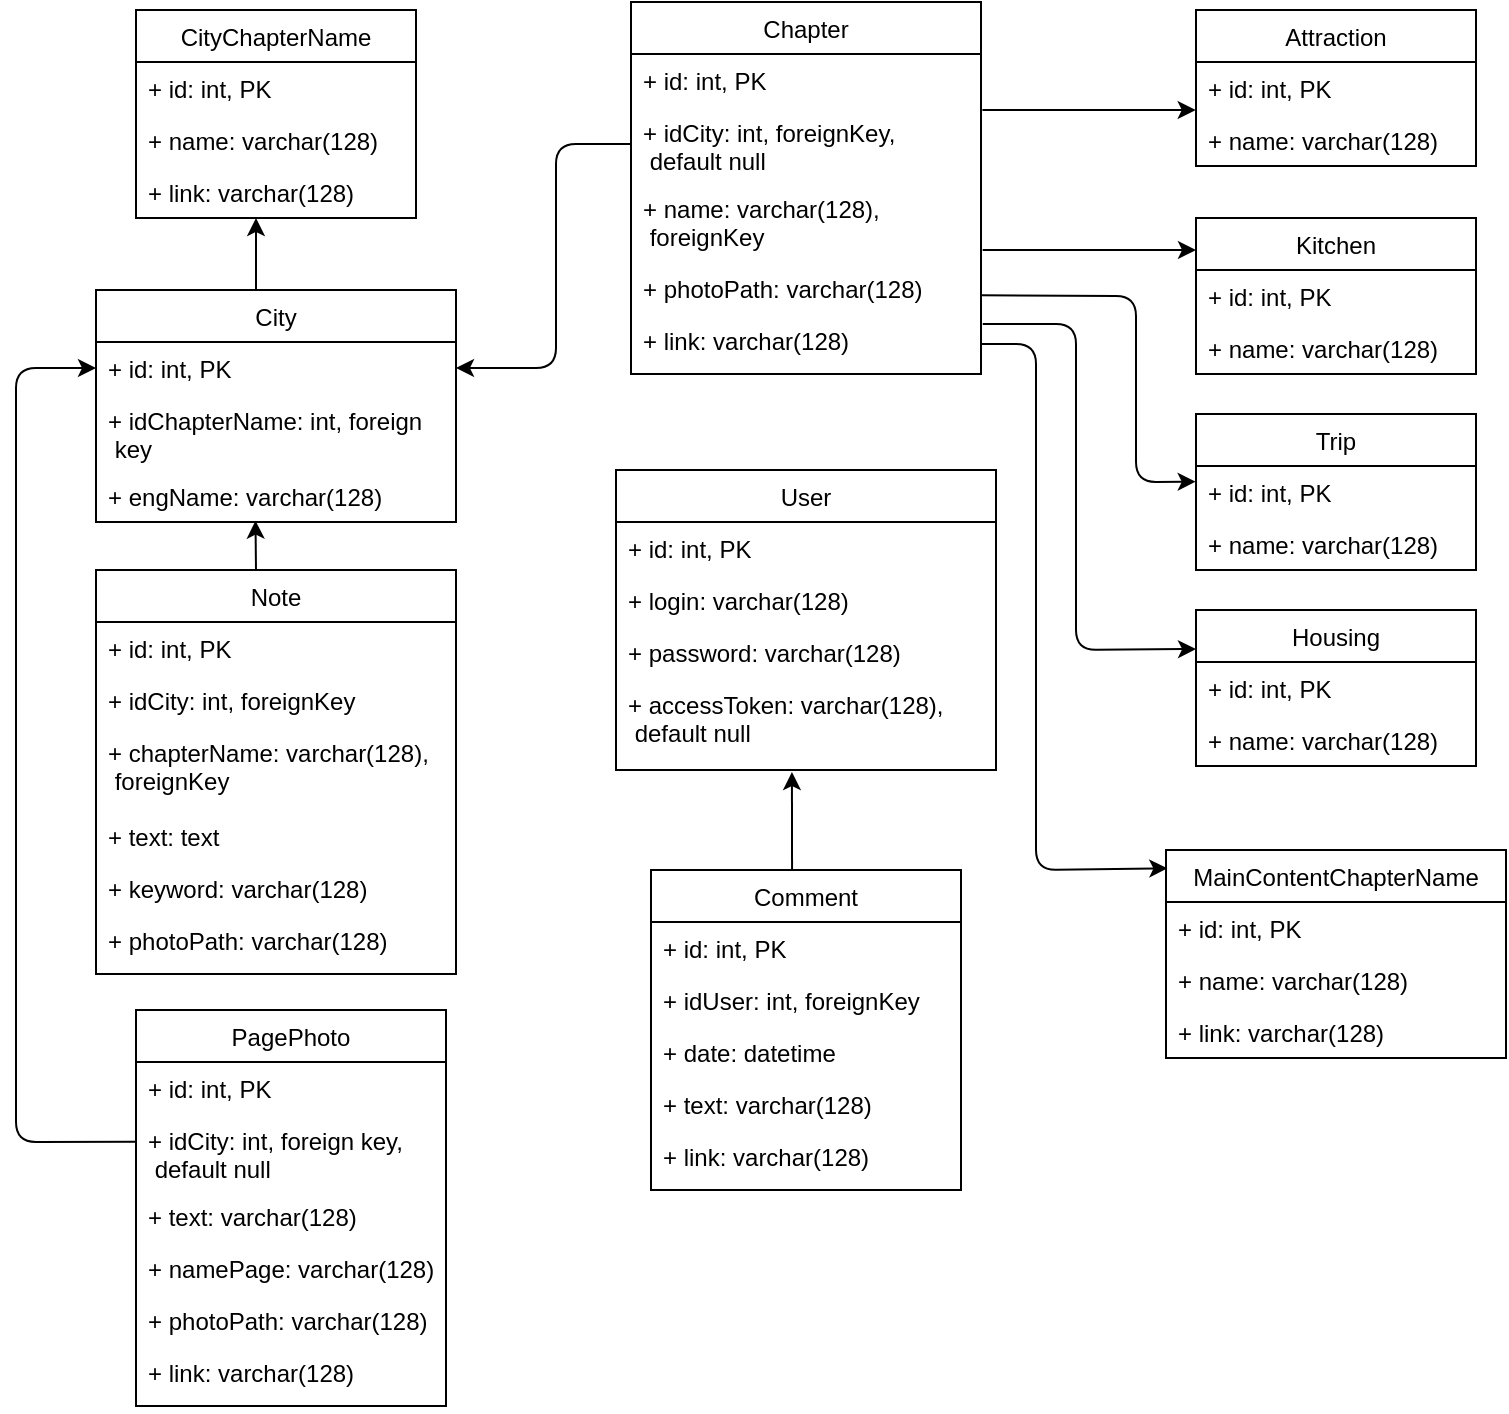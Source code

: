 <mxfile version="13.10.4" type="device"><diagram id="Y-vT7oSMjih5h1B2QCS8" name="Page-1"><mxGraphModel dx="982" dy="656" grid="1" gridSize="10" guides="1" tooltips="1" connect="1" arrows="1" fold="1" page="1" pageScale="1" pageWidth="850" pageHeight="1100" math="0" shadow="0"><root><mxCell id="0"/><mxCell id="1" parent="0"/><mxCell id="MMz_KWwNcWaqS6QB0XBZ-1" value="Attraction" style="swimlane;fontStyle=0;childLayout=stackLayout;horizontal=1;startSize=26;fillColor=none;horizontalStack=0;resizeParent=1;resizeParentMax=0;resizeLast=0;collapsible=1;marginBottom=0;" vertex="1" parent="1"><mxGeometry x="630" y="110" width="140" height="78" as="geometry"/></mxCell><mxCell id="MMz_KWwNcWaqS6QB0XBZ-2" value="+ id: int, PK" style="text;strokeColor=none;fillColor=none;align=left;verticalAlign=top;spacingLeft=4;spacingRight=4;overflow=hidden;rotatable=0;points=[[0,0.5],[1,0.5]];portConstraint=eastwest;" vertex="1" parent="MMz_KWwNcWaqS6QB0XBZ-1"><mxGeometry y="26" width="140" height="26" as="geometry"/></mxCell><mxCell id="MMz_KWwNcWaqS6QB0XBZ-4" value="+ name: varchar(128)" style="text;strokeColor=none;fillColor=none;align=left;verticalAlign=top;spacingLeft=4;spacingRight=4;overflow=hidden;rotatable=0;points=[[0,0.5],[1,0.5]];portConstraint=eastwest;" vertex="1" parent="MMz_KWwNcWaqS6QB0XBZ-1"><mxGeometry y="52" width="140" height="26" as="geometry"/></mxCell><mxCell id="MMz_KWwNcWaqS6QB0XBZ-5" value="Chapter" style="swimlane;fontStyle=0;childLayout=stackLayout;horizontal=1;startSize=26;fillColor=none;horizontalStack=0;resizeParent=1;resizeParentMax=0;resizeLast=0;collapsible=1;marginBottom=0;" vertex="1" parent="1"><mxGeometry x="347.5" y="106" width="175" height="186" as="geometry"/></mxCell><mxCell id="MMz_KWwNcWaqS6QB0XBZ-6" value="+ id: int, PK" style="text;strokeColor=none;fillColor=none;align=left;verticalAlign=top;spacingLeft=4;spacingRight=4;overflow=hidden;rotatable=0;points=[[0,0.5],[1,0.5]];portConstraint=eastwest;" vertex="1" parent="MMz_KWwNcWaqS6QB0XBZ-5"><mxGeometry y="26" width="175" height="26" as="geometry"/></mxCell><mxCell id="MMz_KWwNcWaqS6QB0XBZ-14" value="+ idCity: int, foreignKey,&#xa; default null" style="text;strokeColor=none;fillColor=none;align=left;verticalAlign=top;spacingLeft=4;spacingRight=4;overflow=hidden;rotatable=0;points=[[0,0.5],[1,0.5]];portConstraint=eastwest;" vertex="1" parent="MMz_KWwNcWaqS6QB0XBZ-5"><mxGeometry y="52" width="175" height="38" as="geometry"/></mxCell><mxCell id="MMz_KWwNcWaqS6QB0XBZ-15" value="+ name: varchar(128),&#xa; foreignKey" style="text;strokeColor=none;fillColor=none;align=left;verticalAlign=top;spacingLeft=4;spacingRight=4;overflow=hidden;rotatable=0;points=[[0,0.5],[1,0.5]];portConstraint=eastwest;" vertex="1" parent="MMz_KWwNcWaqS6QB0XBZ-5"><mxGeometry y="90" width="175" height="40" as="geometry"/></mxCell><mxCell id="MMz_KWwNcWaqS6QB0XBZ-16" value="+ photoPath: varchar(128)" style="text;strokeColor=none;fillColor=none;align=left;verticalAlign=top;spacingLeft=4;spacingRight=4;overflow=hidden;rotatable=0;points=[[0,0.5],[1,0.5]];portConstraint=eastwest;" vertex="1" parent="MMz_KWwNcWaqS6QB0XBZ-5"><mxGeometry y="130" width="175" height="26" as="geometry"/></mxCell><mxCell id="MMz_KWwNcWaqS6QB0XBZ-7" value="+ link: varchar(128)" style="text;strokeColor=none;fillColor=none;align=left;verticalAlign=top;spacingLeft=4;spacingRight=4;overflow=hidden;rotatable=0;points=[[0,0.5],[1,0.5]];portConstraint=eastwest;" vertex="1" parent="MMz_KWwNcWaqS6QB0XBZ-5"><mxGeometry y="156" width="175" height="30" as="geometry"/></mxCell><mxCell id="MMz_KWwNcWaqS6QB0XBZ-8" value="City" style="swimlane;fontStyle=0;childLayout=stackLayout;horizontal=1;startSize=26;fillColor=none;horizontalStack=0;resizeParent=1;resizeParentMax=0;resizeLast=0;collapsible=1;marginBottom=0;" vertex="1" parent="1"><mxGeometry x="80" y="250" width="180" height="116" as="geometry"/></mxCell><mxCell id="MMz_KWwNcWaqS6QB0XBZ-9" value="+ id: int, PK" style="text;strokeColor=none;fillColor=none;align=left;verticalAlign=top;spacingLeft=4;spacingRight=4;overflow=hidden;rotatable=0;points=[[0,0.5],[1,0.5]];portConstraint=eastwest;" vertex="1" parent="MMz_KWwNcWaqS6QB0XBZ-8"><mxGeometry y="26" width="180" height="26" as="geometry"/></mxCell><mxCell id="MMz_KWwNcWaqS6QB0XBZ-17" value="+ idChapterName: int, foreign&#xa; key" style="text;strokeColor=none;fillColor=none;align=left;verticalAlign=top;spacingLeft=4;spacingRight=4;overflow=hidden;rotatable=0;points=[[0,0.5],[1,0.5]];portConstraint=eastwest;" vertex="1" parent="MMz_KWwNcWaqS6QB0XBZ-8"><mxGeometry y="52" width="180" height="38" as="geometry"/></mxCell><mxCell id="MMz_KWwNcWaqS6QB0XBZ-10" value="+ engName: varchar(128)" style="text;strokeColor=none;fillColor=none;align=left;verticalAlign=top;spacingLeft=4;spacingRight=4;overflow=hidden;rotatable=0;points=[[0,0.5],[1,0.5]];portConstraint=eastwest;" vertex="1" parent="MMz_KWwNcWaqS6QB0XBZ-8"><mxGeometry y="90" width="180" height="26" as="geometry"/></mxCell><mxCell id="MMz_KWwNcWaqS6QB0XBZ-11" value="CityChapterName" style="swimlane;fontStyle=0;childLayout=stackLayout;horizontal=1;startSize=26;fillColor=none;horizontalStack=0;resizeParent=1;resizeParentMax=0;resizeLast=0;collapsible=1;marginBottom=0;" vertex="1" parent="1"><mxGeometry x="100" y="110" width="140" height="104" as="geometry"/></mxCell><mxCell id="MMz_KWwNcWaqS6QB0XBZ-12" value="+ id: int, PK" style="text;strokeColor=none;fillColor=none;align=left;verticalAlign=top;spacingLeft=4;spacingRight=4;overflow=hidden;rotatable=0;points=[[0,0.5],[1,0.5]];portConstraint=eastwest;" vertex="1" parent="MMz_KWwNcWaqS6QB0XBZ-11"><mxGeometry y="26" width="140" height="26" as="geometry"/></mxCell><mxCell id="MMz_KWwNcWaqS6QB0XBZ-18" value="+ name: varchar(128)" style="text;strokeColor=none;fillColor=none;align=left;verticalAlign=top;spacingLeft=4;spacingRight=4;overflow=hidden;rotatable=0;points=[[0,0.5],[1,0.5]];portConstraint=eastwest;" vertex="1" parent="MMz_KWwNcWaqS6QB0XBZ-11"><mxGeometry y="52" width="140" height="26" as="geometry"/></mxCell><mxCell id="MMz_KWwNcWaqS6QB0XBZ-13" value="+ link: varchar(128)" style="text;strokeColor=none;fillColor=none;align=left;verticalAlign=top;spacingLeft=4;spacingRight=4;overflow=hidden;rotatable=0;points=[[0,0.5],[1,0.5]];portConstraint=eastwest;" vertex="1" parent="MMz_KWwNcWaqS6QB0XBZ-11"><mxGeometry y="78" width="140" height="26" as="geometry"/></mxCell><mxCell id="MMz_KWwNcWaqS6QB0XBZ-19" value="Comment" style="swimlane;fontStyle=0;childLayout=stackLayout;horizontal=1;startSize=26;fillColor=none;horizontalStack=0;resizeParent=1;resizeParentMax=0;resizeLast=0;collapsible=1;marginBottom=0;" vertex="1" parent="1"><mxGeometry x="357.5" y="540" width="155" height="160" as="geometry"/></mxCell><mxCell id="MMz_KWwNcWaqS6QB0XBZ-20" value="+ id: int, PK" style="text;strokeColor=none;fillColor=none;align=left;verticalAlign=top;spacingLeft=4;spacingRight=4;overflow=hidden;rotatable=0;points=[[0,0.5],[1,0.5]];portConstraint=eastwest;" vertex="1" parent="MMz_KWwNcWaqS6QB0XBZ-19"><mxGeometry y="26" width="155" height="26" as="geometry"/></mxCell><mxCell id="MMz_KWwNcWaqS6QB0XBZ-21" value="+ idUser: int, foreignKey" style="text;strokeColor=none;fillColor=none;align=left;verticalAlign=top;spacingLeft=4;spacingRight=4;overflow=hidden;rotatable=0;points=[[0,0.5],[1,0.5]];portConstraint=eastwest;" vertex="1" parent="MMz_KWwNcWaqS6QB0XBZ-19"><mxGeometry y="52" width="155" height="26" as="geometry"/></mxCell><mxCell id="MMz_KWwNcWaqS6QB0XBZ-22" value="+ date: datetime" style="text;strokeColor=none;fillColor=none;align=left;verticalAlign=top;spacingLeft=4;spacingRight=4;overflow=hidden;rotatable=0;points=[[0,0.5],[1,0.5]];portConstraint=eastwest;" vertex="1" parent="MMz_KWwNcWaqS6QB0XBZ-19"><mxGeometry y="78" width="155" height="26" as="geometry"/></mxCell><mxCell id="MMz_KWwNcWaqS6QB0XBZ-23" value="+ text: varchar(128)" style="text;strokeColor=none;fillColor=none;align=left;verticalAlign=top;spacingLeft=4;spacingRight=4;overflow=hidden;rotatable=0;points=[[0,0.5],[1,0.5]];portConstraint=eastwest;" vertex="1" parent="MMz_KWwNcWaqS6QB0XBZ-19"><mxGeometry y="104" width="155" height="26" as="geometry"/></mxCell><mxCell id="MMz_KWwNcWaqS6QB0XBZ-24" value="+ link: varchar(128)" style="text;strokeColor=none;fillColor=none;align=left;verticalAlign=top;spacingLeft=4;spacingRight=4;overflow=hidden;rotatable=0;points=[[0,0.5],[1,0.5]];portConstraint=eastwest;" vertex="1" parent="MMz_KWwNcWaqS6QB0XBZ-19"><mxGeometry y="130" width="155" height="30" as="geometry"/></mxCell><mxCell id="MMz_KWwNcWaqS6QB0XBZ-25" value="Kitchen" style="swimlane;fontStyle=0;childLayout=stackLayout;horizontal=1;startSize=26;fillColor=none;horizontalStack=0;resizeParent=1;resizeParentMax=0;resizeLast=0;collapsible=1;marginBottom=0;" vertex="1" parent="1"><mxGeometry x="630" y="214" width="140" height="78" as="geometry"/></mxCell><mxCell id="MMz_KWwNcWaqS6QB0XBZ-26" value="+ id: int, PK" style="text;strokeColor=none;fillColor=none;align=left;verticalAlign=top;spacingLeft=4;spacingRight=4;overflow=hidden;rotatable=0;points=[[0,0.5],[1,0.5]];portConstraint=eastwest;" vertex="1" parent="MMz_KWwNcWaqS6QB0XBZ-25"><mxGeometry y="26" width="140" height="26" as="geometry"/></mxCell><mxCell id="MMz_KWwNcWaqS6QB0XBZ-27" value="+ name: varchar(128)" style="text;strokeColor=none;fillColor=none;align=left;verticalAlign=top;spacingLeft=4;spacingRight=4;overflow=hidden;rotatable=0;points=[[0,0.5],[1,0.5]];portConstraint=eastwest;" vertex="1" parent="MMz_KWwNcWaqS6QB0XBZ-25"><mxGeometry y="52" width="140" height="26" as="geometry"/></mxCell><mxCell id="MMz_KWwNcWaqS6QB0XBZ-28" value="Housing" style="swimlane;fontStyle=0;childLayout=stackLayout;horizontal=1;startSize=26;fillColor=none;horizontalStack=0;resizeParent=1;resizeParentMax=0;resizeLast=0;collapsible=1;marginBottom=0;" vertex="1" parent="1"><mxGeometry x="630" y="410" width="140" height="78" as="geometry"/></mxCell><mxCell id="MMz_KWwNcWaqS6QB0XBZ-29" value="+ id: int, PK" style="text;strokeColor=none;fillColor=none;align=left;verticalAlign=top;spacingLeft=4;spacingRight=4;overflow=hidden;rotatable=0;points=[[0,0.5],[1,0.5]];portConstraint=eastwest;" vertex="1" parent="MMz_KWwNcWaqS6QB0XBZ-28"><mxGeometry y="26" width="140" height="26" as="geometry"/></mxCell><mxCell id="MMz_KWwNcWaqS6QB0XBZ-30" value="+ name: varchar(128)" style="text;strokeColor=none;fillColor=none;align=left;verticalAlign=top;spacingLeft=4;spacingRight=4;overflow=hidden;rotatable=0;points=[[0,0.5],[1,0.5]];portConstraint=eastwest;" vertex="1" parent="MMz_KWwNcWaqS6QB0XBZ-28"><mxGeometry y="52" width="140" height="26" as="geometry"/></mxCell><mxCell id="MMz_KWwNcWaqS6QB0XBZ-31" value="MainContentChapterName" style="swimlane;fontStyle=0;childLayout=stackLayout;horizontal=1;startSize=26;fillColor=none;horizontalStack=0;resizeParent=1;resizeParentMax=0;resizeLast=0;collapsible=1;marginBottom=0;" vertex="1" parent="1"><mxGeometry x="615" y="530" width="170" height="104" as="geometry"/></mxCell><mxCell id="MMz_KWwNcWaqS6QB0XBZ-32" value="+ id: int, PK" style="text;strokeColor=none;fillColor=none;align=left;verticalAlign=top;spacingLeft=4;spacingRight=4;overflow=hidden;rotatable=0;points=[[0,0.5],[1,0.5]];portConstraint=eastwest;" vertex="1" parent="MMz_KWwNcWaqS6QB0XBZ-31"><mxGeometry y="26" width="170" height="26" as="geometry"/></mxCell><mxCell id="MMz_KWwNcWaqS6QB0XBZ-33" value="+ name: varchar(128)" style="text;strokeColor=none;fillColor=none;align=left;verticalAlign=top;spacingLeft=4;spacingRight=4;overflow=hidden;rotatable=0;points=[[0,0.5],[1,0.5]];portConstraint=eastwest;" vertex="1" parent="MMz_KWwNcWaqS6QB0XBZ-31"><mxGeometry y="52" width="170" height="26" as="geometry"/></mxCell><mxCell id="MMz_KWwNcWaqS6QB0XBZ-34" value="+ link: varchar(128)" style="text;strokeColor=none;fillColor=none;align=left;verticalAlign=top;spacingLeft=4;spacingRight=4;overflow=hidden;rotatable=0;points=[[0,0.5],[1,0.5]];portConstraint=eastwest;" vertex="1" parent="MMz_KWwNcWaqS6QB0XBZ-31"><mxGeometry y="78" width="170" height="26" as="geometry"/></mxCell><mxCell id="MMz_KWwNcWaqS6QB0XBZ-35" value="Note" style="swimlane;fontStyle=0;childLayout=stackLayout;horizontal=1;startSize=26;fillColor=none;horizontalStack=0;resizeParent=1;resizeParentMax=0;resizeLast=0;collapsible=1;marginBottom=0;" vertex="1" parent="1"><mxGeometry x="80" y="390" width="180" height="202" as="geometry"/></mxCell><mxCell id="MMz_KWwNcWaqS6QB0XBZ-36" value="+ id: int, PK" style="text;strokeColor=none;fillColor=none;align=left;verticalAlign=top;spacingLeft=4;spacingRight=4;overflow=hidden;rotatable=0;points=[[0,0.5],[1,0.5]];portConstraint=eastwest;" vertex="1" parent="MMz_KWwNcWaqS6QB0XBZ-35"><mxGeometry y="26" width="180" height="26" as="geometry"/></mxCell><mxCell id="MMz_KWwNcWaqS6QB0XBZ-37" value="+ idCity: int, foreignKey" style="text;strokeColor=none;fillColor=none;align=left;verticalAlign=top;spacingLeft=4;spacingRight=4;overflow=hidden;rotatable=0;points=[[0,0.5],[1,0.5]];portConstraint=eastwest;" vertex="1" parent="MMz_KWwNcWaqS6QB0XBZ-35"><mxGeometry y="52" width="180" height="26" as="geometry"/></mxCell><mxCell id="MMz_KWwNcWaqS6QB0XBZ-38" value="+ chapterName: varchar(128),&#xa; foreignKey" style="text;strokeColor=none;fillColor=none;align=left;verticalAlign=top;spacingLeft=4;spacingRight=4;overflow=hidden;rotatable=0;points=[[0,0.5],[1,0.5]];portConstraint=eastwest;" vertex="1" parent="MMz_KWwNcWaqS6QB0XBZ-35"><mxGeometry y="78" width="180" height="42" as="geometry"/></mxCell><mxCell id="MMz_KWwNcWaqS6QB0XBZ-39" value="+ text: text" style="text;strokeColor=none;fillColor=none;align=left;verticalAlign=top;spacingLeft=4;spacingRight=4;overflow=hidden;rotatable=0;points=[[0,0.5],[1,0.5]];portConstraint=eastwest;" vertex="1" parent="MMz_KWwNcWaqS6QB0XBZ-35"><mxGeometry y="120" width="180" height="26" as="geometry"/></mxCell><mxCell id="MMz_KWwNcWaqS6QB0XBZ-41" value="+ keyword: varchar(128)" style="text;strokeColor=none;fillColor=none;align=left;verticalAlign=top;spacingLeft=4;spacingRight=4;overflow=hidden;rotatable=0;points=[[0,0.5],[1,0.5]];portConstraint=eastwest;" vertex="1" parent="MMz_KWwNcWaqS6QB0XBZ-35"><mxGeometry y="146" width="180" height="26" as="geometry"/></mxCell><mxCell id="MMz_KWwNcWaqS6QB0XBZ-40" value="+ photoPath: varchar(128)" style="text;strokeColor=none;fillColor=none;align=left;verticalAlign=top;spacingLeft=4;spacingRight=4;overflow=hidden;rotatable=0;points=[[0,0.5],[1,0.5]];portConstraint=eastwest;" vertex="1" parent="MMz_KWwNcWaqS6QB0XBZ-35"><mxGeometry y="172" width="180" height="30" as="geometry"/></mxCell><mxCell id="MMz_KWwNcWaqS6QB0XBZ-42" value="PagePhoto" style="swimlane;fontStyle=0;childLayout=stackLayout;horizontal=1;startSize=26;fillColor=none;horizontalStack=0;resizeParent=1;resizeParentMax=0;resizeLast=0;collapsible=1;marginBottom=0;" vertex="1" parent="1"><mxGeometry x="100" y="610" width="155" height="198" as="geometry"/></mxCell><mxCell id="MMz_KWwNcWaqS6QB0XBZ-43" value="+ id: int, PK" style="text;strokeColor=none;fillColor=none;align=left;verticalAlign=top;spacingLeft=4;spacingRight=4;overflow=hidden;rotatable=0;points=[[0,0.5],[1,0.5]];portConstraint=eastwest;" vertex="1" parent="MMz_KWwNcWaqS6QB0XBZ-42"><mxGeometry y="26" width="155" height="26" as="geometry"/></mxCell><mxCell id="MMz_KWwNcWaqS6QB0XBZ-48" value="+ idCity: int, foreign key,&#xa; default null" style="text;strokeColor=none;fillColor=none;align=left;verticalAlign=top;spacingLeft=4;spacingRight=4;overflow=hidden;rotatable=0;points=[[0,0.5],[1,0.5]];portConstraint=eastwest;" vertex="1" parent="MMz_KWwNcWaqS6QB0XBZ-42"><mxGeometry y="52" width="155" height="38" as="geometry"/></mxCell><mxCell id="MMz_KWwNcWaqS6QB0XBZ-45" value="+ text: varchar(128)" style="text;strokeColor=none;fillColor=none;align=left;verticalAlign=top;spacingLeft=4;spacingRight=4;overflow=hidden;rotatable=0;points=[[0,0.5],[1,0.5]];portConstraint=eastwest;" vertex="1" parent="MMz_KWwNcWaqS6QB0XBZ-42"><mxGeometry y="90" width="155" height="26" as="geometry"/></mxCell><mxCell id="MMz_KWwNcWaqS6QB0XBZ-46" value="+ namePage: varchar(128)" style="text;strokeColor=none;fillColor=none;align=left;verticalAlign=top;spacingLeft=4;spacingRight=4;overflow=hidden;rotatable=0;points=[[0,0.5],[1,0.5]];portConstraint=eastwest;" vertex="1" parent="MMz_KWwNcWaqS6QB0XBZ-42"><mxGeometry y="116" width="155" height="26" as="geometry"/></mxCell><mxCell id="MMz_KWwNcWaqS6QB0XBZ-49" value="+ photoPath: varchar(128)" style="text;strokeColor=none;fillColor=none;align=left;verticalAlign=top;spacingLeft=4;spacingRight=4;overflow=hidden;rotatable=0;points=[[0,0.5],[1,0.5]];portConstraint=eastwest;" vertex="1" parent="MMz_KWwNcWaqS6QB0XBZ-42"><mxGeometry y="142" width="155" height="26" as="geometry"/></mxCell><mxCell id="MMz_KWwNcWaqS6QB0XBZ-47" value="+ link: varchar(128)" style="text;strokeColor=none;fillColor=none;align=left;verticalAlign=top;spacingLeft=4;spacingRight=4;overflow=hidden;rotatable=0;points=[[0,0.5],[1,0.5]];portConstraint=eastwest;" vertex="1" parent="MMz_KWwNcWaqS6QB0XBZ-42"><mxGeometry y="168" width="155" height="30" as="geometry"/></mxCell><mxCell id="MMz_KWwNcWaqS6QB0XBZ-50" value="Trip" style="swimlane;fontStyle=0;childLayout=stackLayout;horizontal=1;startSize=26;fillColor=none;horizontalStack=0;resizeParent=1;resizeParentMax=0;resizeLast=0;collapsible=1;marginBottom=0;" vertex="1" parent="1"><mxGeometry x="630" y="312" width="140" height="78" as="geometry"/></mxCell><mxCell id="MMz_KWwNcWaqS6QB0XBZ-51" value="+ id: int, PK" style="text;strokeColor=none;fillColor=none;align=left;verticalAlign=top;spacingLeft=4;spacingRight=4;overflow=hidden;rotatable=0;points=[[0,0.5],[1,0.5]];portConstraint=eastwest;" vertex="1" parent="MMz_KWwNcWaqS6QB0XBZ-50"><mxGeometry y="26" width="140" height="26" as="geometry"/></mxCell><mxCell id="MMz_KWwNcWaqS6QB0XBZ-52" value="+ name: varchar(128)" style="text;strokeColor=none;fillColor=none;align=left;verticalAlign=top;spacingLeft=4;spacingRight=4;overflow=hidden;rotatable=0;points=[[0,0.5],[1,0.5]];portConstraint=eastwest;" vertex="1" parent="MMz_KWwNcWaqS6QB0XBZ-50"><mxGeometry y="52" width="140" height="26" as="geometry"/></mxCell><mxCell id="MMz_KWwNcWaqS6QB0XBZ-53" value="User" style="swimlane;fontStyle=0;childLayout=stackLayout;horizontal=1;startSize=26;fillColor=none;horizontalStack=0;resizeParent=1;resizeParentMax=0;resizeLast=0;collapsible=1;marginBottom=0;" vertex="1" parent="1"><mxGeometry x="340" y="340" width="190" height="150" as="geometry"/></mxCell><mxCell id="MMz_KWwNcWaqS6QB0XBZ-54" value="+ id: int, PK" style="text;strokeColor=none;fillColor=none;align=left;verticalAlign=top;spacingLeft=4;spacingRight=4;overflow=hidden;rotatable=0;points=[[0,0.5],[1,0.5]];portConstraint=eastwest;" vertex="1" parent="MMz_KWwNcWaqS6QB0XBZ-53"><mxGeometry y="26" width="190" height="26" as="geometry"/></mxCell><mxCell id="MMz_KWwNcWaqS6QB0XBZ-55" value="+ login: varchar(128)" style="text;strokeColor=none;fillColor=none;align=left;verticalAlign=top;spacingLeft=4;spacingRight=4;overflow=hidden;rotatable=0;points=[[0,0.5],[1,0.5]];portConstraint=eastwest;" vertex="1" parent="MMz_KWwNcWaqS6QB0XBZ-53"><mxGeometry y="52" width="190" height="26" as="geometry"/></mxCell><mxCell id="MMz_KWwNcWaqS6QB0XBZ-56" value="+ password: varchar(128)" style="text;strokeColor=none;fillColor=none;align=left;verticalAlign=top;spacingLeft=4;spacingRight=4;overflow=hidden;rotatable=0;points=[[0,0.5],[1,0.5]];portConstraint=eastwest;" vertex="1" parent="MMz_KWwNcWaqS6QB0XBZ-53"><mxGeometry y="78" width="190" height="26" as="geometry"/></mxCell><mxCell id="MMz_KWwNcWaqS6QB0XBZ-57" value="+ accessToken: varchar(128),&#xa; default null" style="text;strokeColor=none;fillColor=none;align=left;verticalAlign=top;spacingLeft=4;spacingRight=4;overflow=hidden;rotatable=0;points=[[0,0.5],[1,0.5]];portConstraint=eastwest;" vertex="1" parent="MMz_KWwNcWaqS6QB0XBZ-53"><mxGeometry y="104" width="190" height="46" as="geometry"/></mxCell><mxCell id="MMz_KWwNcWaqS6QB0XBZ-60" value="" style="endArrow=classic;html=1;entryX=0.463;entryY=1.022;entryDx=0;entryDy=0;entryPerimeter=0;exitX=0.455;exitY=-0.003;exitDx=0;exitDy=0;exitPerimeter=0;" edge="1" parent="1" source="MMz_KWwNcWaqS6QB0XBZ-19" target="MMz_KWwNcWaqS6QB0XBZ-57"><mxGeometry width="50" height="50" relative="1" as="geometry"><mxPoint x="435" y="539" as="sourcePoint"/><mxPoint x="480" y="500" as="targetPoint"/></mxGeometry></mxCell><mxCell id="MMz_KWwNcWaqS6QB0XBZ-61" value="" style="endArrow=classic;html=1;entryX=0.443;entryY=0.974;entryDx=0;entryDy=0;entryPerimeter=0;" edge="1" parent="1" target="MMz_KWwNcWaqS6QB0XBZ-10"><mxGeometry width="50" height="50" relative="1" as="geometry"><mxPoint x="160" y="390" as="sourcePoint"/><mxPoint x="160" y="370" as="targetPoint"/></mxGeometry></mxCell><mxCell id="MMz_KWwNcWaqS6QB0XBZ-62" value="" style="endArrow=classic;html=1;entryX=0.463;entryY=1.022;entryDx=0;entryDy=0;entryPerimeter=0;" edge="1" parent="1"><mxGeometry width="50" height="50" relative="1" as="geometry"><mxPoint x="160" y="250" as="sourcePoint"/><mxPoint x="160" y="214.002" as="targetPoint"/></mxGeometry></mxCell><mxCell id="MMz_KWwNcWaqS6QB0XBZ-63" value="" style="endArrow=classic;html=1;entryX=0;entryY=0.5;entryDx=0;entryDy=0;exitX=-0.001;exitY=0.364;exitDx=0;exitDy=0;exitPerimeter=0;" edge="1" parent="1" source="MMz_KWwNcWaqS6QB0XBZ-48" target="MMz_KWwNcWaqS6QB0XBZ-9"><mxGeometry width="50" height="50" relative="1" as="geometry"><mxPoint x="50" y="660" as="sourcePoint"/><mxPoint x="70" y="290" as="targetPoint"/><Array as="points"><mxPoint x="40" y="676"/><mxPoint x="40" y="289"/></Array></mxGeometry></mxCell><mxCell id="MMz_KWwNcWaqS6QB0XBZ-64" value="" style="endArrow=classic;html=1;entryX=1;entryY=0.5;entryDx=0;entryDy=0;exitX=0;exitY=0.5;exitDx=0;exitDy=0;" edge="1" parent="1" source="MMz_KWwNcWaqS6QB0XBZ-14" target="MMz_KWwNcWaqS6QB0XBZ-9"><mxGeometry width="50" height="50" relative="1" as="geometry"><mxPoint x="290" y="280" as="sourcePoint"/><mxPoint x="340" y="230" as="targetPoint"/><Array as="points"><mxPoint x="310" y="177"/><mxPoint x="310" y="289"/></Array></mxGeometry></mxCell><mxCell id="MMz_KWwNcWaqS6QB0XBZ-65" value="" style="endArrow=classic;html=1;exitX=1.004;exitY=0.053;exitDx=0;exitDy=0;exitPerimeter=0;entryX=-0.001;entryY=-0.077;entryDx=0;entryDy=0;entryPerimeter=0;" edge="1" parent="1" source="MMz_KWwNcWaqS6QB0XBZ-14" target="MMz_KWwNcWaqS6QB0XBZ-4"><mxGeometry width="50" height="50" relative="1" as="geometry"><mxPoint x="530" y="210" as="sourcePoint"/><mxPoint x="620" y="200" as="targetPoint"/></mxGeometry></mxCell><mxCell id="MMz_KWwNcWaqS6QB0XBZ-66" value="" style="endArrow=classic;html=1;exitX=1.004;exitY=0.053;exitDx=0;exitDy=0;exitPerimeter=0;entryX=-0.001;entryY=-0.077;entryDx=0;entryDy=0;entryPerimeter=0;" edge="1" parent="1"><mxGeometry width="50" height="50" relative="1" as="geometry"><mxPoint x="523.34" y="230.014" as="sourcePoint"/><mxPoint x="630.0" y="229.998" as="targetPoint"/></mxGeometry></mxCell><mxCell id="MMz_KWwNcWaqS6QB0XBZ-67" value="" style="endArrow=classic;html=1;exitX=1.004;exitY=0.053;exitDx=0;exitDy=0;exitPerimeter=0;entryX=-0.001;entryY=0.301;entryDx=0;entryDy=0;entryPerimeter=0;" edge="1" parent="1" target="MMz_KWwNcWaqS6QB0XBZ-51"><mxGeometry width="50" height="50" relative="1" as="geometry"><mxPoint x="522.5" y="252.604" as="sourcePoint"/><mxPoint x="629.16" y="252.588" as="targetPoint"/><Array as="points"><mxPoint x="600" y="253"/><mxPoint x="600" y="346"/></Array></mxGeometry></mxCell><mxCell id="MMz_KWwNcWaqS6QB0XBZ-68" value="" style="endArrow=classic;html=1;entryX=0;entryY=0.25;entryDx=0;entryDy=0;exitX=1.005;exitY=0.167;exitDx=0;exitDy=0;exitPerimeter=0;" edge="1" parent="1" source="MMz_KWwNcWaqS6QB0XBZ-7" target="MMz_KWwNcWaqS6QB0XBZ-28"><mxGeometry width="50" height="50" relative="1" as="geometry"><mxPoint x="530" y="260" as="sourcePoint"/><mxPoint x="610" y="390" as="targetPoint"/><Array as="points"><mxPoint x="570" y="267"/><mxPoint x="570" y="430"/></Array></mxGeometry></mxCell><mxCell id="MMz_KWwNcWaqS6QB0XBZ-69" value="" style="endArrow=classic;html=1;exitX=1;exitY=0.5;exitDx=0;exitDy=0;entryX=0.004;entryY=0.088;entryDx=0;entryDy=0;entryPerimeter=0;" edge="1" parent="1" source="MMz_KWwNcWaqS6QB0XBZ-7" target="MMz_KWwNcWaqS6QB0XBZ-31"><mxGeometry width="50" height="50" relative="1" as="geometry"><mxPoint x="550" y="540" as="sourcePoint"/><mxPoint x="600" y="490" as="targetPoint"/><Array as="points"><mxPoint x="550" y="277"/><mxPoint x="550" y="540"/></Array></mxGeometry></mxCell></root></mxGraphModel></diagram></mxfile>